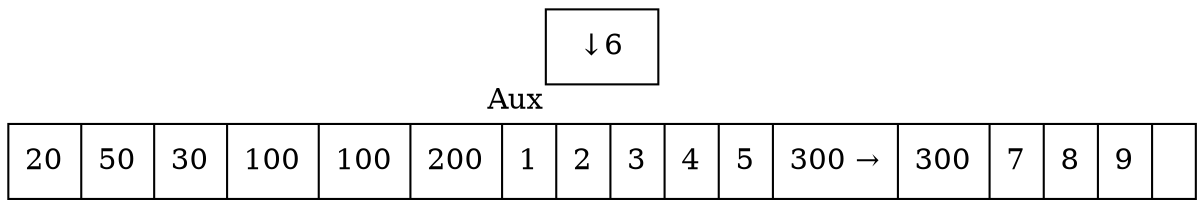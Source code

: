 digraph G{ node [shape = record ];
 rankdir=LR;X[label="{ 20|50|30|100|100|200|1|2|3|4|5|300 → |300|7|8|9|}"]
2[label=" { ↓ 6}"xlabel="Aux"]
}
